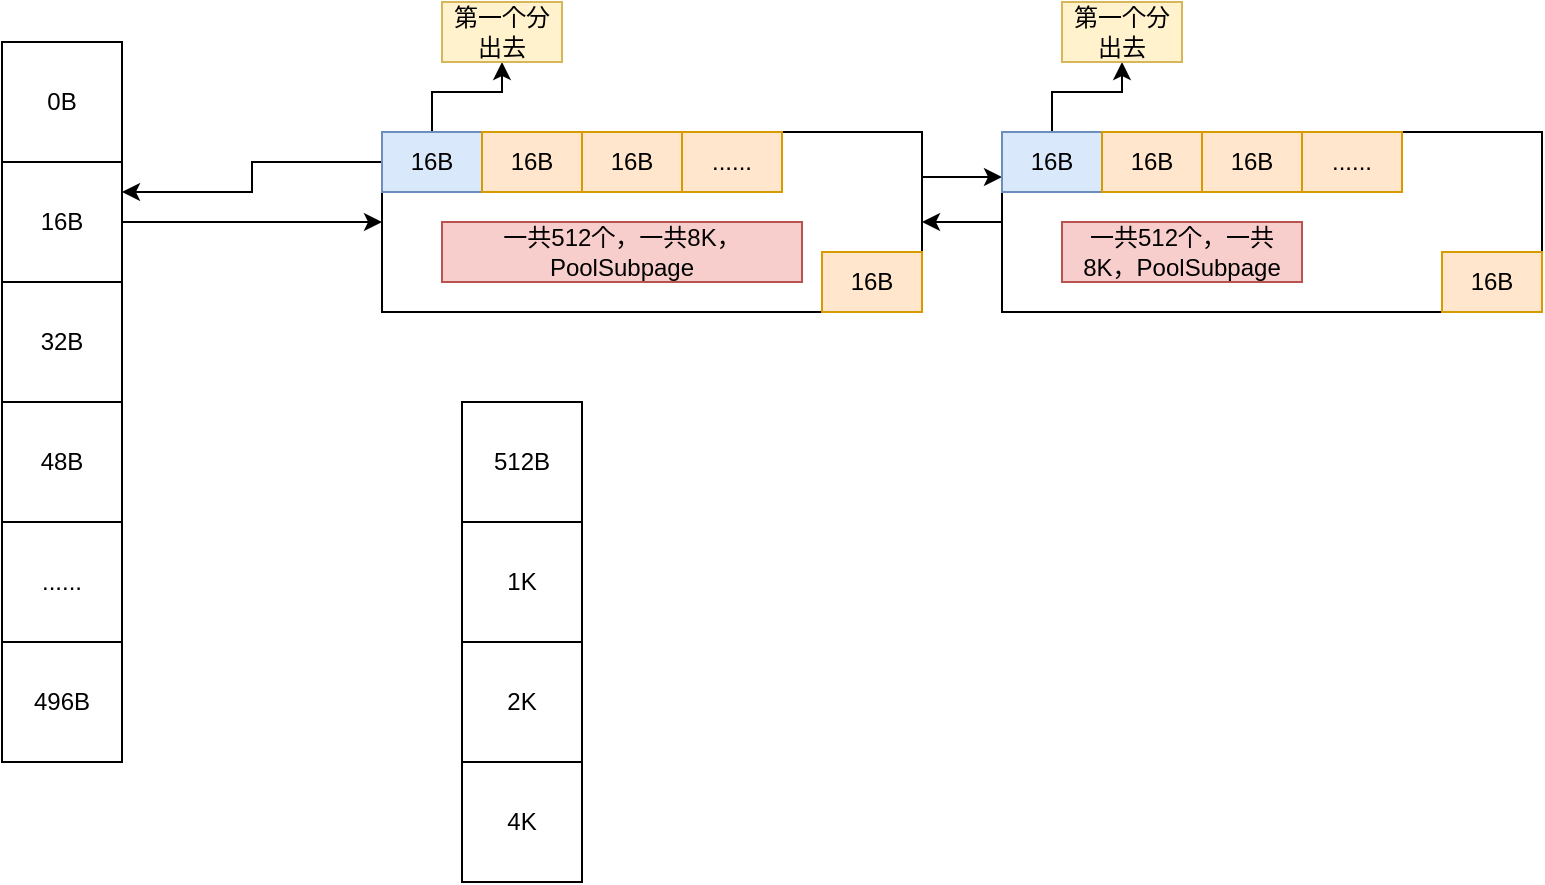 <mxfile version="23.1.5" type="device">
  <diagram name="第 1 页" id="tIyV5zOq1BOgrSz6vJ1L">
    <mxGraphModel dx="1434" dy="780" grid="1" gridSize="10" guides="1" tooltips="1" connect="1" arrows="1" fold="1" page="1" pageScale="1" pageWidth="827" pageHeight="1169" math="0" shadow="0">
      <root>
        <mxCell id="0" />
        <mxCell id="1" parent="0" />
        <mxCell id="7B5ZLvaZeXTg56ZUfSf0-1" value="0B" style="rounded=0;whiteSpace=wrap;html=1;" vertex="1" parent="1">
          <mxGeometry x="110" y="260" width="60" height="60" as="geometry" />
        </mxCell>
        <mxCell id="7B5ZLvaZeXTg56ZUfSf0-8" style="edgeStyle=orthogonalEdgeStyle;rounded=0;orthogonalLoop=1;jettySize=auto;html=1;exitX=1;exitY=0.5;exitDx=0;exitDy=0;entryX=0;entryY=0.5;entryDx=0;entryDy=0;" edge="1" parent="1" source="7B5ZLvaZeXTg56ZUfSf0-2" target="7B5ZLvaZeXTg56ZUfSf0-7">
          <mxGeometry relative="1" as="geometry" />
        </mxCell>
        <mxCell id="7B5ZLvaZeXTg56ZUfSf0-2" value="16B" style="rounded=0;whiteSpace=wrap;html=1;" vertex="1" parent="1">
          <mxGeometry x="110" y="320" width="60" height="60" as="geometry" />
        </mxCell>
        <mxCell id="7B5ZLvaZeXTg56ZUfSf0-3" value="32B" style="rounded=0;whiteSpace=wrap;html=1;" vertex="1" parent="1">
          <mxGeometry x="110" y="380" width="60" height="60" as="geometry" />
        </mxCell>
        <mxCell id="7B5ZLvaZeXTg56ZUfSf0-4" value="48B" style="rounded=0;whiteSpace=wrap;html=1;" vertex="1" parent="1">
          <mxGeometry x="110" y="440" width="60" height="60" as="geometry" />
        </mxCell>
        <mxCell id="7B5ZLvaZeXTg56ZUfSf0-5" value="......" style="rounded=0;whiteSpace=wrap;html=1;" vertex="1" parent="1">
          <mxGeometry x="110" y="500" width="60" height="60" as="geometry" />
        </mxCell>
        <mxCell id="7B5ZLvaZeXTg56ZUfSf0-6" value="496B" style="rounded=0;whiteSpace=wrap;html=1;" vertex="1" parent="1">
          <mxGeometry x="110" y="560" width="60" height="60" as="geometry" />
        </mxCell>
        <mxCell id="7B5ZLvaZeXTg56ZUfSf0-36" style="edgeStyle=orthogonalEdgeStyle;rounded=0;orthogonalLoop=1;jettySize=auto;html=1;exitX=1;exitY=0.25;exitDx=0;exitDy=0;entryX=0;entryY=0.75;entryDx=0;entryDy=0;" edge="1" parent="1" source="7B5ZLvaZeXTg56ZUfSf0-7" target="7B5ZLvaZeXTg56ZUfSf0-29">
          <mxGeometry relative="1" as="geometry" />
        </mxCell>
        <mxCell id="7B5ZLvaZeXTg56ZUfSf0-7" value="" style="rounded=0;whiteSpace=wrap;html=1;" vertex="1" parent="1">
          <mxGeometry x="300" y="305" width="270" height="90" as="geometry" />
        </mxCell>
        <mxCell id="7B5ZLvaZeXTg56ZUfSf0-16" style="edgeStyle=orthogonalEdgeStyle;rounded=0;orthogonalLoop=1;jettySize=auto;html=1;exitX=0.5;exitY=0;exitDx=0;exitDy=0;" edge="1" parent="1" source="7B5ZLvaZeXTg56ZUfSf0-9" target="7B5ZLvaZeXTg56ZUfSf0-15">
          <mxGeometry relative="1" as="geometry" />
        </mxCell>
        <mxCell id="7B5ZLvaZeXTg56ZUfSf0-38" style="edgeStyle=orthogonalEdgeStyle;rounded=0;orthogonalLoop=1;jettySize=auto;html=1;exitX=0;exitY=0.5;exitDx=0;exitDy=0;entryX=1;entryY=0.25;entryDx=0;entryDy=0;" edge="1" parent="1" source="7B5ZLvaZeXTg56ZUfSf0-9" target="7B5ZLvaZeXTg56ZUfSf0-2">
          <mxGeometry relative="1" as="geometry" />
        </mxCell>
        <mxCell id="7B5ZLvaZeXTg56ZUfSf0-9" value="16B" style="rounded=0;whiteSpace=wrap;html=1;fillColor=#dae8fc;strokeColor=#6c8ebf;" vertex="1" parent="1">
          <mxGeometry x="300" y="305" width="50" height="30" as="geometry" />
        </mxCell>
        <mxCell id="7B5ZLvaZeXTg56ZUfSf0-10" value="16B" style="rounded=0;whiteSpace=wrap;html=1;fillColor=#ffe6cc;strokeColor=#d79b00;" vertex="1" parent="1">
          <mxGeometry x="350" y="305" width="50" height="30" as="geometry" />
        </mxCell>
        <mxCell id="7B5ZLvaZeXTg56ZUfSf0-11" value="16B" style="rounded=0;whiteSpace=wrap;html=1;fillColor=#ffe6cc;strokeColor=#d79b00;" vertex="1" parent="1">
          <mxGeometry x="400" y="305" width="50" height="30" as="geometry" />
        </mxCell>
        <mxCell id="7B5ZLvaZeXTg56ZUfSf0-12" value="16B" style="rounded=0;whiteSpace=wrap;html=1;fillColor=#ffe6cc;strokeColor=#d79b00;" vertex="1" parent="1">
          <mxGeometry x="520" y="365" width="50" height="30" as="geometry" />
        </mxCell>
        <mxCell id="7B5ZLvaZeXTg56ZUfSf0-13" value="......" style="rounded=0;whiteSpace=wrap;html=1;fillColor=#ffe6cc;strokeColor=#d79b00;" vertex="1" parent="1">
          <mxGeometry x="450" y="305" width="50" height="30" as="geometry" />
        </mxCell>
        <mxCell id="7B5ZLvaZeXTg56ZUfSf0-14" value="一共512个，一共8K，PoolSubpage" style="text;html=1;align=center;verticalAlign=middle;whiteSpace=wrap;rounded=0;fillColor=#f8cecc;strokeColor=#b85450;" vertex="1" parent="1">
          <mxGeometry x="330" y="350" width="180" height="30" as="geometry" />
        </mxCell>
        <mxCell id="7B5ZLvaZeXTg56ZUfSf0-15" value="第一个分出去" style="text;html=1;align=center;verticalAlign=middle;whiteSpace=wrap;rounded=0;fillColor=#fff2cc;strokeColor=#d6b656;" vertex="1" parent="1">
          <mxGeometry x="330" y="240" width="60" height="30" as="geometry" />
        </mxCell>
        <mxCell id="7B5ZLvaZeXTg56ZUfSf0-37" style="edgeStyle=orthogonalEdgeStyle;rounded=0;orthogonalLoop=1;jettySize=auto;html=1;exitX=0;exitY=0.5;exitDx=0;exitDy=0;entryX=1;entryY=0.5;entryDx=0;entryDy=0;" edge="1" parent="1" source="7B5ZLvaZeXTg56ZUfSf0-27" target="7B5ZLvaZeXTg56ZUfSf0-7">
          <mxGeometry relative="1" as="geometry" />
        </mxCell>
        <mxCell id="7B5ZLvaZeXTg56ZUfSf0-27" value="" style="rounded=0;whiteSpace=wrap;html=1;" vertex="1" parent="1">
          <mxGeometry x="610" y="305" width="270" height="90" as="geometry" />
        </mxCell>
        <mxCell id="7B5ZLvaZeXTg56ZUfSf0-28" style="edgeStyle=orthogonalEdgeStyle;rounded=0;orthogonalLoop=1;jettySize=auto;html=1;exitX=0.5;exitY=0;exitDx=0;exitDy=0;" edge="1" parent="1" source="7B5ZLvaZeXTg56ZUfSf0-29" target="7B5ZLvaZeXTg56ZUfSf0-35">
          <mxGeometry relative="1" as="geometry" />
        </mxCell>
        <mxCell id="7B5ZLvaZeXTg56ZUfSf0-29" value="16B" style="rounded=0;whiteSpace=wrap;html=1;fillColor=#dae8fc;strokeColor=#6c8ebf;" vertex="1" parent="1">
          <mxGeometry x="610" y="305" width="50" height="30" as="geometry" />
        </mxCell>
        <mxCell id="7B5ZLvaZeXTg56ZUfSf0-30" value="16B" style="rounded=0;whiteSpace=wrap;html=1;fillColor=#ffe6cc;strokeColor=#d79b00;" vertex="1" parent="1">
          <mxGeometry x="660" y="305" width="50" height="30" as="geometry" />
        </mxCell>
        <mxCell id="7B5ZLvaZeXTg56ZUfSf0-31" value="16B" style="rounded=0;whiteSpace=wrap;html=1;fillColor=#ffe6cc;strokeColor=#d79b00;" vertex="1" parent="1">
          <mxGeometry x="710" y="305" width="50" height="30" as="geometry" />
        </mxCell>
        <mxCell id="7B5ZLvaZeXTg56ZUfSf0-32" value="16B" style="rounded=0;whiteSpace=wrap;html=1;fillColor=#ffe6cc;strokeColor=#d79b00;" vertex="1" parent="1">
          <mxGeometry x="830" y="365" width="50" height="30" as="geometry" />
        </mxCell>
        <mxCell id="7B5ZLvaZeXTg56ZUfSf0-33" value="......" style="rounded=0;whiteSpace=wrap;html=1;fillColor=#ffe6cc;strokeColor=#d79b00;" vertex="1" parent="1">
          <mxGeometry x="760" y="305" width="50" height="30" as="geometry" />
        </mxCell>
        <mxCell id="7B5ZLvaZeXTg56ZUfSf0-34" value="一共512个，一共8K，PoolSubpage" style="text;html=1;align=center;verticalAlign=middle;whiteSpace=wrap;rounded=0;fillColor=#f8cecc;strokeColor=#b85450;" vertex="1" parent="1">
          <mxGeometry x="640" y="350" width="120" height="30" as="geometry" />
        </mxCell>
        <mxCell id="7B5ZLvaZeXTg56ZUfSf0-35" value="第一个分出去" style="text;html=1;align=center;verticalAlign=middle;whiteSpace=wrap;rounded=0;fillColor=#fff2cc;strokeColor=#d6b656;" vertex="1" parent="1">
          <mxGeometry x="640" y="240" width="60" height="30" as="geometry" />
        </mxCell>
        <mxCell id="7B5ZLvaZeXTg56ZUfSf0-39" value="512B" style="rounded=0;whiteSpace=wrap;html=1;" vertex="1" parent="1">
          <mxGeometry x="340" y="440" width="60" height="60" as="geometry" />
        </mxCell>
        <mxCell id="7B5ZLvaZeXTg56ZUfSf0-40" value="1K" style="rounded=0;whiteSpace=wrap;html=1;" vertex="1" parent="1">
          <mxGeometry x="340" y="500" width="60" height="60" as="geometry" />
        </mxCell>
        <mxCell id="7B5ZLvaZeXTg56ZUfSf0-41" value="2K" style="rounded=0;whiteSpace=wrap;html=1;" vertex="1" parent="1">
          <mxGeometry x="340" y="560" width="60" height="60" as="geometry" />
        </mxCell>
        <mxCell id="7B5ZLvaZeXTg56ZUfSf0-42" value="4K" style="rounded=0;whiteSpace=wrap;html=1;" vertex="1" parent="1">
          <mxGeometry x="340" y="620" width="60" height="60" as="geometry" />
        </mxCell>
      </root>
    </mxGraphModel>
  </diagram>
</mxfile>
